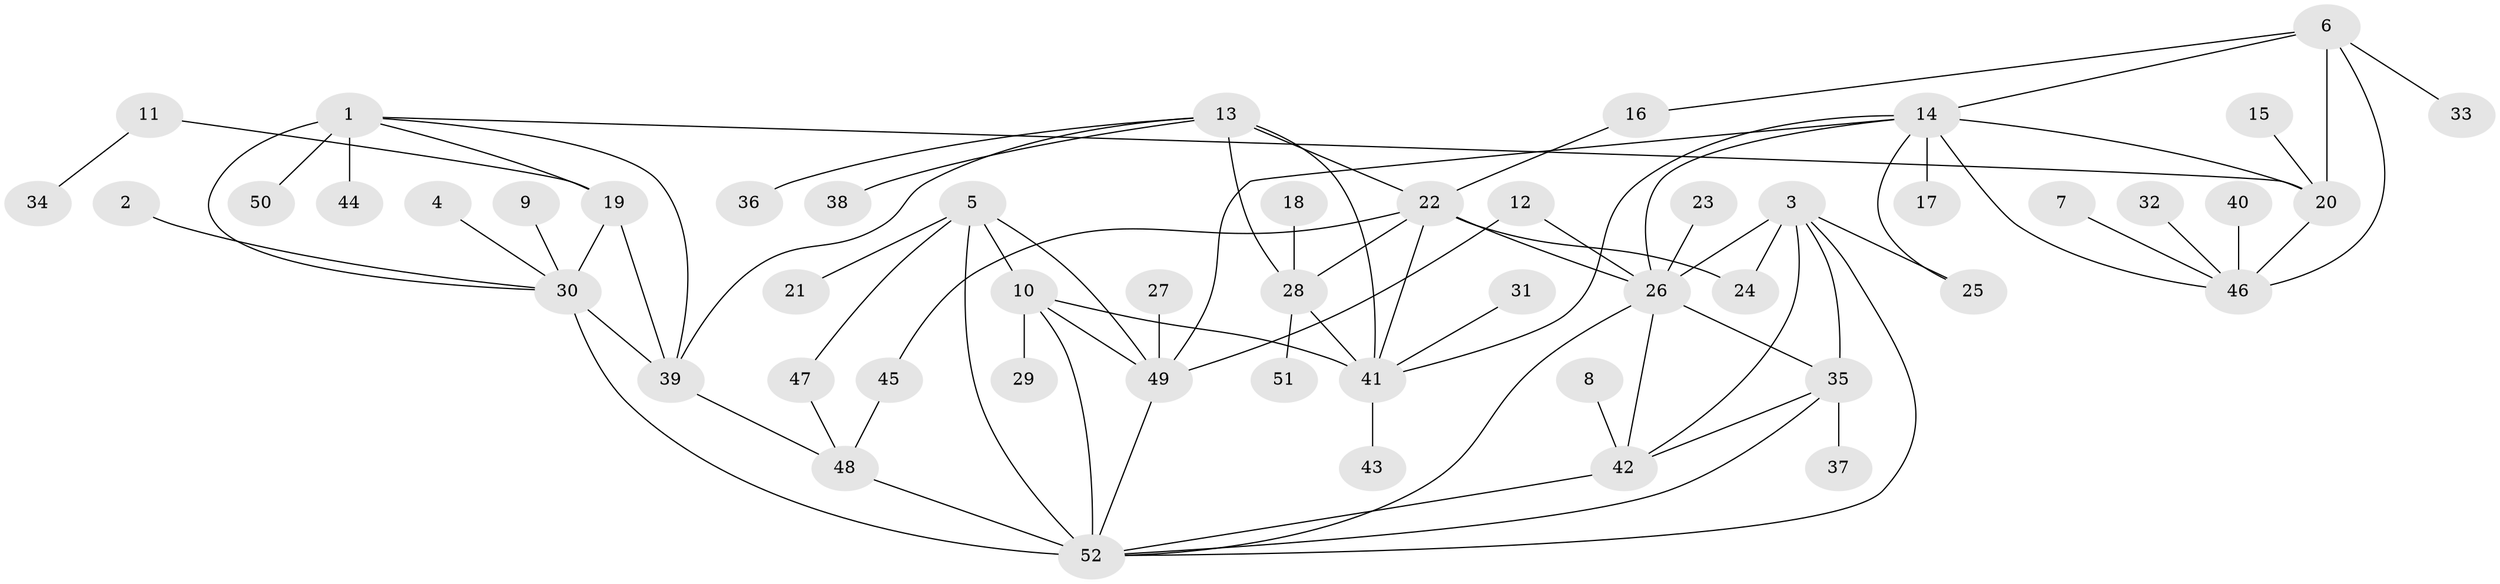 // original degree distribution, {9: 0.04854368932038835, 7: 0.04854368932038835, 5: 0.02912621359223301, 8: 0.06796116504854369, 6: 0.019417475728155338, 11: 0.009708737864077669, 10: 0.009708737864077669, 4: 0.009708737864077669, 3: 0.05825242718446602, 2: 0.1553398058252427, 1: 0.5436893203883495}
// Generated by graph-tools (version 1.1) at 2025/02/03/09/25 03:02:33]
// undirected, 52 vertices, 81 edges
graph export_dot {
graph [start="1"]
  node [color=gray90,style=filled];
  1;
  2;
  3;
  4;
  5;
  6;
  7;
  8;
  9;
  10;
  11;
  12;
  13;
  14;
  15;
  16;
  17;
  18;
  19;
  20;
  21;
  22;
  23;
  24;
  25;
  26;
  27;
  28;
  29;
  30;
  31;
  32;
  33;
  34;
  35;
  36;
  37;
  38;
  39;
  40;
  41;
  42;
  43;
  44;
  45;
  46;
  47;
  48;
  49;
  50;
  51;
  52;
  1 -- 19 [weight=1.0];
  1 -- 20 [weight=1.0];
  1 -- 30 [weight=2.0];
  1 -- 39 [weight=1.0];
  1 -- 44 [weight=1.0];
  1 -- 50 [weight=1.0];
  2 -- 30 [weight=1.0];
  3 -- 24 [weight=1.0];
  3 -- 25 [weight=1.0];
  3 -- 26 [weight=1.0];
  3 -- 35 [weight=1.0];
  3 -- 42 [weight=1.0];
  3 -- 52 [weight=1.0];
  4 -- 30 [weight=1.0];
  5 -- 10 [weight=2.0];
  5 -- 21 [weight=1.0];
  5 -- 47 [weight=1.0];
  5 -- 49 [weight=2.0];
  5 -- 52 [weight=3.0];
  6 -- 14 [weight=2.0];
  6 -- 16 [weight=1.0];
  6 -- 20 [weight=2.0];
  6 -- 33 [weight=1.0];
  6 -- 46 [weight=2.0];
  7 -- 46 [weight=1.0];
  8 -- 42 [weight=1.0];
  9 -- 30 [weight=1.0];
  10 -- 29 [weight=1.0];
  10 -- 41 [weight=1.0];
  10 -- 49 [weight=1.0];
  10 -- 52 [weight=1.0];
  11 -- 19 [weight=1.0];
  11 -- 34 [weight=1.0];
  12 -- 26 [weight=1.0];
  12 -- 49 [weight=1.0];
  13 -- 22 [weight=2.0];
  13 -- 28 [weight=2.0];
  13 -- 36 [weight=1.0];
  13 -- 38 [weight=1.0];
  13 -- 39 [weight=1.0];
  13 -- 41 [weight=2.0];
  14 -- 17 [weight=1.0];
  14 -- 20 [weight=1.0];
  14 -- 25 [weight=1.0];
  14 -- 26 [weight=1.0];
  14 -- 41 [weight=1.0];
  14 -- 46 [weight=1.0];
  14 -- 49 [weight=1.0];
  15 -- 20 [weight=1.0];
  16 -- 22 [weight=1.0];
  18 -- 28 [weight=1.0];
  19 -- 30 [weight=2.0];
  19 -- 39 [weight=1.0];
  20 -- 46 [weight=1.0];
  22 -- 24 [weight=1.0];
  22 -- 26 [weight=1.0];
  22 -- 28 [weight=1.0];
  22 -- 41 [weight=1.0];
  22 -- 45 [weight=1.0];
  23 -- 26 [weight=1.0];
  26 -- 35 [weight=1.0];
  26 -- 42 [weight=1.0];
  26 -- 52 [weight=1.0];
  27 -- 49 [weight=1.0];
  28 -- 41 [weight=1.0];
  28 -- 51 [weight=1.0];
  30 -- 39 [weight=2.0];
  30 -- 52 [weight=2.0];
  31 -- 41 [weight=1.0];
  32 -- 46 [weight=1.0];
  35 -- 37 [weight=1.0];
  35 -- 42 [weight=1.0];
  35 -- 52 [weight=1.0];
  39 -- 48 [weight=1.0];
  40 -- 46 [weight=1.0];
  41 -- 43 [weight=1.0];
  42 -- 52 [weight=2.0];
  45 -- 48 [weight=1.0];
  47 -- 48 [weight=1.0];
  48 -- 52 [weight=1.0];
  49 -- 52 [weight=1.0];
}
